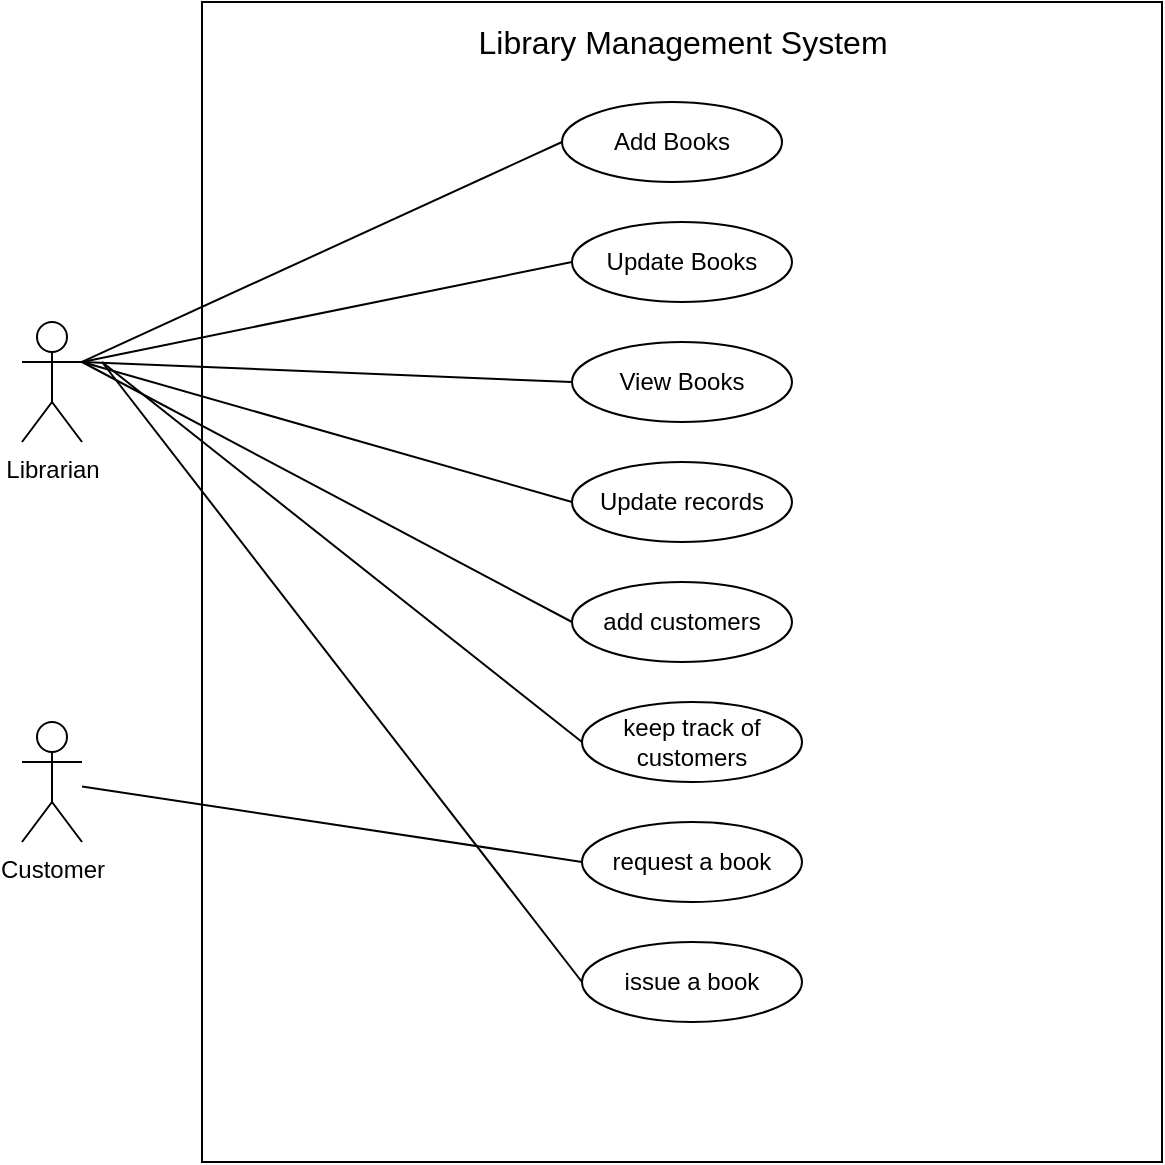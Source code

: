 <mxfile version="14.9.7" type="github">
  <diagram id="33KwswKGg157FaX2HGSg" name="Page-1">
    <mxGraphModel dx="828" dy="521" grid="1" gridSize="10" guides="1" tooltips="1" connect="1" arrows="1" fold="1" page="1" pageScale="1" pageWidth="850" pageHeight="1100" math="0" shadow="0">
      <root>
        <mxCell id="0" />
        <mxCell id="1" parent="0" />
        <mxCell id="v2I0ufDYrCO-0UwZ__4R-1" value="" style="rounded=0;whiteSpace=wrap;html=1;" vertex="1" parent="1">
          <mxGeometry x="150" y="50" width="480" height="580" as="geometry" />
        </mxCell>
        <mxCell id="v2I0ufDYrCO-0UwZ__4R-2" value="&lt;font style=&quot;font-size: 16px&quot;&gt;Library Management System&lt;/font&gt;" style="text;html=1;align=center;verticalAlign=middle;resizable=0;points=[];autosize=1;strokeColor=none;" vertex="1" parent="1">
          <mxGeometry x="280" y="60" width="220" height="20" as="geometry" />
        </mxCell>
        <mxCell id="v2I0ufDYrCO-0UwZ__4R-3" value="Librarian" style="shape=umlActor;verticalLabelPosition=bottom;verticalAlign=top;html=1;" vertex="1" parent="1">
          <mxGeometry x="60" y="210" width="30" height="60" as="geometry" />
        </mxCell>
        <mxCell id="v2I0ufDYrCO-0UwZ__4R-4" value="Customer" style="shape=umlActor;verticalLabelPosition=bottom;verticalAlign=top;html=1;" vertex="1" parent="1">
          <mxGeometry x="60" y="410" width="30" height="60" as="geometry" />
        </mxCell>
        <mxCell id="v2I0ufDYrCO-0UwZ__4R-5" value="Add Books" style="ellipse;whiteSpace=wrap;html=1;" vertex="1" parent="1">
          <mxGeometry x="330" y="100" width="110" height="40" as="geometry" />
        </mxCell>
        <mxCell id="v2I0ufDYrCO-0UwZ__4R-6" value="Update Books" style="ellipse;whiteSpace=wrap;html=1;" vertex="1" parent="1">
          <mxGeometry x="335" y="160" width="110" height="40" as="geometry" />
        </mxCell>
        <mxCell id="v2I0ufDYrCO-0UwZ__4R-7" value="View Books" style="ellipse;whiteSpace=wrap;html=1;" vertex="1" parent="1">
          <mxGeometry x="335" y="220" width="110" height="40" as="geometry" />
        </mxCell>
        <mxCell id="v2I0ufDYrCO-0UwZ__4R-8" value="Update records" style="ellipse;whiteSpace=wrap;html=1;" vertex="1" parent="1">
          <mxGeometry x="335" y="280" width="110" height="40" as="geometry" />
        </mxCell>
        <mxCell id="v2I0ufDYrCO-0UwZ__4R-9" value="add customers" style="ellipse;whiteSpace=wrap;html=1;" vertex="1" parent="1">
          <mxGeometry x="335" y="340" width="110" height="40" as="geometry" />
        </mxCell>
        <mxCell id="v2I0ufDYrCO-0UwZ__4R-10" value="keep track of customers" style="ellipse;whiteSpace=wrap;html=1;" vertex="1" parent="1">
          <mxGeometry x="340" y="400" width="110" height="40" as="geometry" />
        </mxCell>
        <mxCell id="v2I0ufDYrCO-0UwZ__4R-11" value="request a book&lt;span style=&quot;color: rgba(0 , 0 , 0 , 0) ; font-family: monospace ; font-size: 0px&quot;&gt;%3CmxGraphModel%3E%3Croot%3E%3CmxCell%20id%3D%220%22%2F%3E%3CmxCell%20id%3D%221%22%20parent%3D%220%22%2F%3E%3CmxCell%20id%3D%222%22%20value%3D%22keep%20track%20of%20customers%22%20style%3D%22ellipse%3BwhiteSpace%3Dwrap%3Bhtml%3D1%3B%22%20vertex%3D%221%22%20parent%3D%221%22%3E%3CmxGeometry%20x%3D%22340%22%20y%3D%22400%22%20width%3D%22110%22%20height%3D%2240%22%20as%3D%22geometry%22%2F%3E%3C%2FmxCell%3E%3C%2Froot%3E%3C%2FmxGraphModel%3E&lt;/span&gt;" style="ellipse;whiteSpace=wrap;html=1;" vertex="1" parent="1">
          <mxGeometry x="340" y="460" width="110" height="40" as="geometry" />
        </mxCell>
        <mxCell id="v2I0ufDYrCO-0UwZ__4R-12" value="issue a book" style="ellipse;whiteSpace=wrap;html=1;" vertex="1" parent="1">
          <mxGeometry x="340" y="520" width="110" height="40" as="geometry" />
        </mxCell>
        <mxCell id="v2I0ufDYrCO-0UwZ__4R-13" value="" style="endArrow=none;html=1;exitX=1;exitY=0.333;exitDx=0;exitDy=0;exitPerimeter=0;entryX=0;entryY=0.5;entryDx=0;entryDy=0;" edge="1" parent="1" source="v2I0ufDYrCO-0UwZ__4R-3" target="v2I0ufDYrCO-0UwZ__4R-5">
          <mxGeometry width="50" height="50" relative="1" as="geometry">
            <mxPoint x="90" y="180" as="sourcePoint" />
            <mxPoint x="140" y="130" as="targetPoint" />
          </mxGeometry>
        </mxCell>
        <mxCell id="v2I0ufDYrCO-0UwZ__4R-14" value="" style="endArrow=none;html=1;exitX=1;exitY=0.333;exitDx=0;exitDy=0;exitPerimeter=0;entryX=0;entryY=0.5;entryDx=0;entryDy=0;" edge="1" parent="1" source="v2I0ufDYrCO-0UwZ__4R-3" target="v2I0ufDYrCO-0UwZ__4R-6">
          <mxGeometry width="50" height="50" relative="1" as="geometry">
            <mxPoint x="100" y="240" as="sourcePoint" />
            <mxPoint x="340" y="130" as="targetPoint" />
          </mxGeometry>
        </mxCell>
        <mxCell id="v2I0ufDYrCO-0UwZ__4R-15" value="" style="endArrow=none;html=1;entryX=0;entryY=0.5;entryDx=0;entryDy=0;" edge="1" parent="1" target="v2I0ufDYrCO-0UwZ__4R-7">
          <mxGeometry width="50" height="50" relative="1" as="geometry">
            <mxPoint x="90" y="230" as="sourcePoint" />
            <mxPoint x="350" y="140" as="targetPoint" />
          </mxGeometry>
        </mxCell>
        <mxCell id="v2I0ufDYrCO-0UwZ__4R-16" value="" style="endArrow=none;html=1;entryX=0;entryY=0.5;entryDx=0;entryDy=0;" edge="1" parent="1" target="v2I0ufDYrCO-0UwZ__4R-8">
          <mxGeometry width="50" height="50" relative="1" as="geometry">
            <mxPoint x="90" y="230" as="sourcePoint" />
            <mxPoint x="330" y="300" as="targetPoint" />
          </mxGeometry>
        </mxCell>
        <mxCell id="v2I0ufDYrCO-0UwZ__4R-17" value="" style="endArrow=none;html=1;entryX=0;entryY=0.5;entryDx=0;entryDy=0;" edge="1" parent="1" target="v2I0ufDYrCO-0UwZ__4R-9">
          <mxGeometry width="50" height="50" relative="1" as="geometry">
            <mxPoint x="90" y="230" as="sourcePoint" />
            <mxPoint x="370" y="160" as="targetPoint" />
          </mxGeometry>
        </mxCell>
        <mxCell id="v2I0ufDYrCO-0UwZ__4R-18" value="" style="endArrow=none;html=1;entryX=0;entryY=0.5;entryDx=0;entryDy=0;" edge="1" parent="1" target="v2I0ufDYrCO-0UwZ__4R-10">
          <mxGeometry width="50" height="50" relative="1" as="geometry">
            <mxPoint x="100" y="230" as="sourcePoint" />
            <mxPoint x="380" y="170" as="targetPoint" />
          </mxGeometry>
        </mxCell>
        <mxCell id="v2I0ufDYrCO-0UwZ__4R-19" value="" style="endArrow=none;html=1;entryX=0;entryY=0.5;entryDx=0;entryDy=0;" edge="1" parent="1" target="v2I0ufDYrCO-0UwZ__4R-12">
          <mxGeometry width="50" height="50" relative="1" as="geometry">
            <mxPoint x="100" y="230" as="sourcePoint" />
            <mxPoint x="390" y="180" as="targetPoint" />
          </mxGeometry>
        </mxCell>
        <mxCell id="v2I0ufDYrCO-0UwZ__4R-20" value="" style="endArrow=none;html=1;entryX=0;entryY=0.5;entryDx=0;entryDy=0;" edge="1" parent="1" source="v2I0ufDYrCO-0UwZ__4R-4" target="v2I0ufDYrCO-0UwZ__4R-11">
          <mxGeometry width="50" height="50" relative="1" as="geometry">
            <mxPoint x="160" y="300" as="sourcePoint" />
            <mxPoint x="400" y="190" as="targetPoint" />
          </mxGeometry>
        </mxCell>
      </root>
    </mxGraphModel>
  </diagram>
</mxfile>
